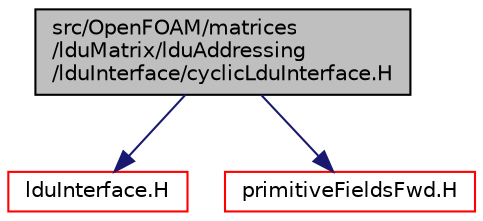 digraph "src/OpenFOAM/matrices/lduMatrix/lduAddressing/lduInterface/cyclicLduInterface.H"
{
  bgcolor="transparent";
  edge [fontname="Helvetica",fontsize="10",labelfontname="Helvetica",labelfontsize="10"];
  node [fontname="Helvetica",fontsize="10",shape=record];
  Node0 [label="src/OpenFOAM/matrices\l/lduMatrix/lduAddressing\l/lduInterface/cyclicLduInterface.H",height=0.2,width=0.4,color="black", fillcolor="grey75", style="filled", fontcolor="black"];
  Node0 -> Node1 [color="midnightblue",fontsize="10",style="solid",fontname="Helvetica"];
  Node1 [label="lduInterface.H",height=0.2,width=0.4,color="red",URL="$a11267.html"];
  Node0 -> Node98 [color="midnightblue",fontsize="10",style="solid",fontname="Helvetica"];
  Node98 [label="primitiveFieldsFwd.H",height=0.2,width=0.4,color="red",URL="$a10352.html",tooltip="Forward declarations of the specialisations of Field<T> for scalar, vector and tensor. "];
}
